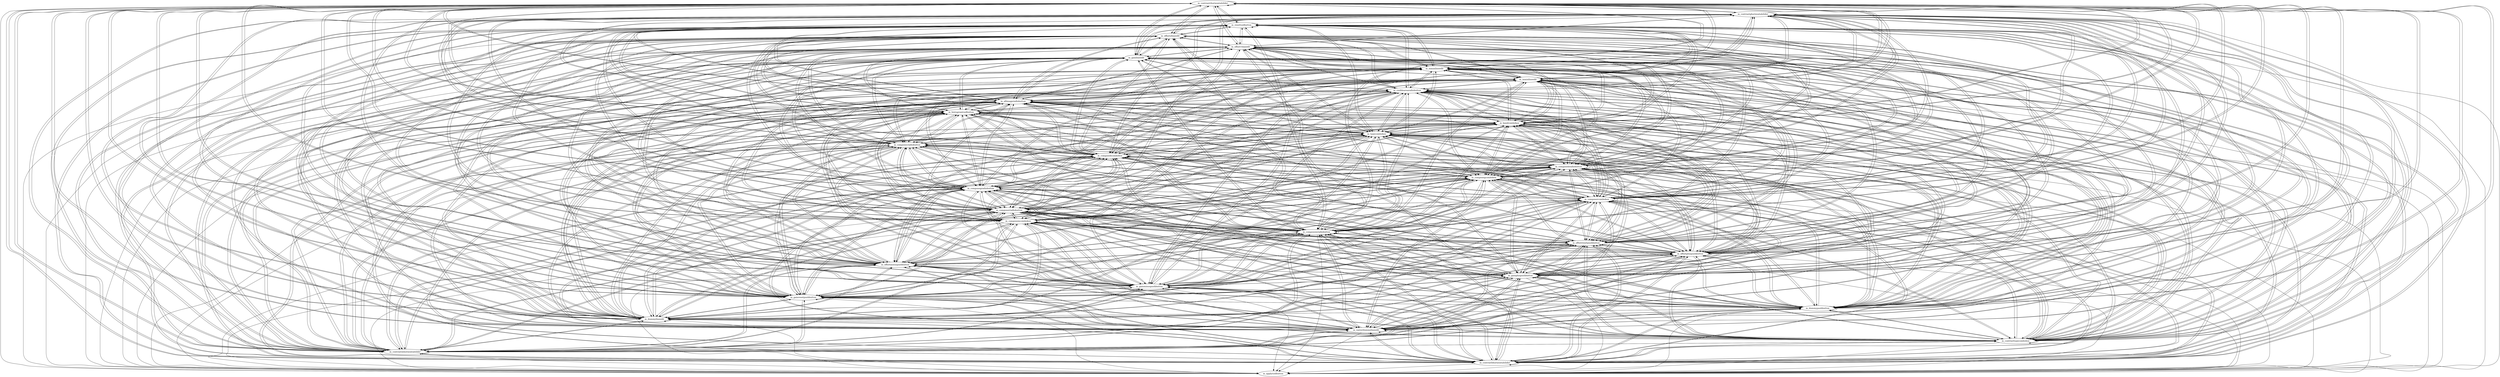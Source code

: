 
strict digraph G {
	m_contrastrhorizontalslider;
	m_contrastghorizontalslider;
	m_contrastbhorizontalslider;
	m_contrastmhorizontalslider;
	m_contrasttypecombobox;
	m_rasterdummylineedit;
	m_dummylineedit;
	m_dummypushbutton;
	m_gainresetpushbutton;
	m_gainminuspushbutton;
	m_gainpluspushbutton;
	m_offsetminuspushbutton;
	m_offsetpluspushbutton;
	m_offsetresetpushbutton;
	m_composemradiobutton;
	m_composemcombobox;
	m_composerradiobutton;
	m_composercombobox;
	m_composegradiobutton;
	m_composegcombobox;
	m_composebradiobutton;
	m_composebcombobox;
	m_composecradiobutton;
	m_typecombobox;
	m_bandcombobox;
	m_histogramtoolbutton;
	m_allimageradiobutton;
	m_visiblearearadiobutton;
	m_inminlineedit;
	m_inmaxlineedit;
	m_gainlineedit;
	m_offset1lineedit;
	m_offset2lineedit;
	m_applytoolbutton;
	m_resettoolbutton;
	m_contrastrhorizontalslider -> m_contrastrhorizontalslider;
	m_contrastrhorizontalslider -> m_contrastghorizontalslider;
	m_contrastrhorizontalslider -> m_contrastbhorizontalslider;
	m_contrastrhorizontalslider -> m_contrastmhorizontalslider;
	m_contrastrhorizontalslider -> m_contrasttypecombobox;
	m_contrastrhorizontalslider -> m_rasterdummylineedit;
	m_contrastrhorizontalslider -> m_dummylineedit;
	m_contrastrhorizontalslider -> m_dummypushbutton;
	m_contrastrhorizontalslider -> m_gainresetpushbutton;
	m_contrastrhorizontalslider -> m_gainminuspushbutton;
	m_contrastrhorizontalslider -> m_gainpluspushbutton;
	m_contrastrhorizontalslider -> m_offsetminuspushbutton;
	m_contrastrhorizontalslider -> m_offsetpluspushbutton;
	m_contrastrhorizontalslider -> m_offsetresetpushbutton;
	m_contrastrhorizontalslider -> m_composemradiobutton;
	m_contrastrhorizontalslider -> m_composemcombobox;
	m_contrastrhorizontalslider -> m_composerradiobutton;
	m_contrastrhorizontalslider -> m_composercombobox;
	m_contrastrhorizontalslider -> m_composegradiobutton;
	m_contrastrhorizontalslider -> m_composegcombobox;
	m_contrastrhorizontalslider -> m_composebradiobutton;
	m_contrastrhorizontalslider -> m_composebcombobox;
	m_contrastrhorizontalslider -> m_composecradiobutton;
	m_contrastrhorizontalslider -> m_typecombobox;
	m_contrastrhorizontalslider -> m_bandcombobox;
	m_contrastrhorizontalslider -> m_histogramtoolbutton;
	m_contrastrhorizontalslider -> m_allimageradiobutton;
	m_contrastrhorizontalslider -> m_visiblearearadiobutton;
	m_contrastrhorizontalslider -> m_inminlineedit;
	m_contrastrhorizontalslider -> m_inmaxlineedit;
	m_contrastrhorizontalslider -> m_gainlineedit;
	m_contrastrhorizontalslider -> m_offset1lineedit;
	m_contrastrhorizontalslider -> m_offset2lineedit;
	m_contrastrhorizontalslider -> m_applytoolbutton;
	m_contrastrhorizontalslider -> m_resettoolbutton;
	m_contrastghorizontalslider -> m_contrastrhorizontalslider;
	m_contrastghorizontalslider -> m_contrastghorizontalslider;
	m_contrastghorizontalslider -> m_contrastbhorizontalslider;
	m_contrastghorizontalslider -> m_contrastmhorizontalslider;
	m_contrastghorizontalslider -> m_contrasttypecombobox;
	m_contrastghorizontalslider -> m_rasterdummylineedit;
	m_contrastghorizontalslider -> m_dummylineedit;
	m_contrastghorizontalslider -> m_dummypushbutton;
	m_contrastghorizontalslider -> m_gainresetpushbutton;
	m_contrastghorizontalslider -> m_gainminuspushbutton;
	m_contrastghorizontalslider -> m_gainpluspushbutton;
	m_contrastghorizontalslider -> m_offsetminuspushbutton;
	m_contrastghorizontalslider -> m_offsetpluspushbutton;
	m_contrastghorizontalslider -> m_offsetresetpushbutton;
	m_contrastghorizontalslider -> m_composemradiobutton;
	m_contrastghorizontalslider -> m_composemcombobox;
	m_contrastghorizontalslider -> m_composerradiobutton;
	m_contrastghorizontalslider -> m_composercombobox;
	m_contrastghorizontalslider -> m_composegradiobutton;
	m_contrastghorizontalslider -> m_composegcombobox;
	m_contrastghorizontalslider -> m_composebradiobutton;
	m_contrastghorizontalslider -> m_composebcombobox;
	m_contrastghorizontalslider -> m_composecradiobutton;
	m_contrastghorizontalslider -> m_typecombobox;
	m_contrastghorizontalslider -> m_bandcombobox;
	m_contrastghorizontalslider -> m_histogramtoolbutton;
	m_contrastghorizontalslider -> m_allimageradiobutton;
	m_contrastghorizontalslider -> m_visiblearearadiobutton;
	m_contrastghorizontalslider -> m_inminlineedit;
	m_contrastghorizontalslider -> m_inmaxlineedit;
	m_contrastghorizontalslider -> m_gainlineedit;
	m_contrastghorizontalslider -> m_offset1lineedit;
	m_contrastghorizontalslider -> m_offset2lineedit;
	m_contrastghorizontalslider -> m_applytoolbutton;
	m_contrastghorizontalslider -> m_resettoolbutton;
	m_contrastbhorizontalslider -> m_contrastrhorizontalslider;
	m_contrastbhorizontalslider -> m_contrastghorizontalslider;
	m_contrastbhorizontalslider -> m_contrastbhorizontalslider;
	m_contrastbhorizontalslider -> m_contrastmhorizontalslider;
	m_contrastbhorizontalslider -> m_contrasttypecombobox;
	m_contrastbhorizontalslider -> m_rasterdummylineedit;
	m_contrastbhorizontalslider -> m_dummylineedit;
	m_contrastbhorizontalslider -> m_dummypushbutton;
	m_contrastbhorizontalslider -> m_gainresetpushbutton;
	m_contrastbhorizontalslider -> m_gainminuspushbutton;
	m_contrastbhorizontalslider -> m_gainpluspushbutton;
	m_contrastbhorizontalslider -> m_offsetminuspushbutton;
	m_contrastbhorizontalslider -> m_offsetpluspushbutton;
	m_contrastbhorizontalslider -> m_offsetresetpushbutton;
	m_contrastbhorizontalslider -> m_composemradiobutton;
	m_contrastbhorizontalslider -> m_composemcombobox;
	m_contrastbhorizontalslider -> m_composerradiobutton;
	m_contrastbhorizontalslider -> m_composercombobox;
	m_contrastbhorizontalslider -> m_composegradiobutton;
	m_contrastbhorizontalslider -> m_composegcombobox;
	m_contrastbhorizontalslider -> m_composebradiobutton;
	m_contrastbhorizontalslider -> m_composebcombobox;
	m_contrastbhorizontalslider -> m_composecradiobutton;
	m_contrastbhorizontalslider -> m_typecombobox;
	m_contrastbhorizontalslider -> m_bandcombobox;
	m_contrastbhorizontalslider -> m_histogramtoolbutton;
	m_contrastbhorizontalslider -> m_allimageradiobutton;
	m_contrastbhorizontalslider -> m_visiblearearadiobutton;
	m_contrastbhorizontalslider -> m_inminlineedit;
	m_contrastbhorizontalslider -> m_inmaxlineedit;
	m_contrastbhorizontalslider -> m_gainlineedit;
	m_contrastbhorizontalslider -> m_offset1lineedit;
	m_contrastbhorizontalslider -> m_offset2lineedit;
	m_contrastbhorizontalslider -> m_applytoolbutton;
	m_contrastbhorizontalslider -> m_resettoolbutton;
	m_contrastmhorizontalslider -> m_contrastrhorizontalslider;
	m_contrastmhorizontalslider -> m_contrastghorizontalslider;
	m_contrastmhorizontalslider -> m_contrastbhorizontalslider;
	m_contrastmhorizontalslider -> m_contrastmhorizontalslider;
	m_contrastmhorizontalslider -> m_contrasttypecombobox;
	m_contrastmhorizontalslider -> m_rasterdummylineedit;
	m_contrastmhorizontalslider -> m_dummylineedit;
	m_contrastmhorizontalslider -> m_dummypushbutton;
	m_contrastmhorizontalslider -> m_gainresetpushbutton;
	m_contrastmhorizontalslider -> m_gainminuspushbutton;
	m_contrastmhorizontalslider -> m_gainpluspushbutton;
	m_contrastmhorizontalslider -> m_offsetminuspushbutton;
	m_contrastmhorizontalslider -> m_offsetpluspushbutton;
	m_contrastmhorizontalslider -> m_offsetresetpushbutton;
	m_contrastmhorizontalslider -> m_composemradiobutton;
	m_contrastmhorizontalslider -> m_composemcombobox;
	m_contrastmhorizontalslider -> m_composerradiobutton;
	m_contrastmhorizontalslider -> m_composercombobox;
	m_contrastmhorizontalslider -> m_composegradiobutton;
	m_contrastmhorizontalslider -> m_composegcombobox;
	m_contrastmhorizontalslider -> m_composebradiobutton;
	m_contrastmhorizontalslider -> m_composebcombobox;
	m_contrastmhorizontalslider -> m_composecradiobutton;
	m_contrastmhorizontalslider -> m_typecombobox;
	m_contrastmhorizontalslider -> m_bandcombobox;
	m_contrastmhorizontalslider -> m_histogramtoolbutton;
	m_contrastmhorizontalslider -> m_allimageradiobutton;
	m_contrastmhorizontalslider -> m_visiblearearadiobutton;
	m_contrastmhorizontalslider -> m_inminlineedit;
	m_contrastmhorizontalslider -> m_inmaxlineedit;
	m_contrastmhorizontalslider -> m_gainlineedit;
	m_contrastmhorizontalslider -> m_offset1lineedit;
	m_contrastmhorizontalslider -> m_offset2lineedit;
	m_contrastmhorizontalslider -> m_applytoolbutton;
	m_contrastmhorizontalslider -> m_resettoolbutton;
	m_contrasttypecombobox -> m_contrastrhorizontalslider;
	m_contrasttypecombobox -> m_contrastghorizontalslider;
	m_contrasttypecombobox -> m_contrastbhorizontalslider;
	m_contrasttypecombobox -> m_contrastmhorizontalslider;
	m_contrasttypecombobox -> m_contrasttypecombobox;
	m_contrasttypecombobox -> m_rasterdummylineedit;
	m_contrasttypecombobox -> m_dummylineedit;
	m_contrasttypecombobox -> m_dummypushbutton;
	m_contrasttypecombobox -> m_gainresetpushbutton;
	m_contrasttypecombobox -> m_gainminuspushbutton;
	m_contrasttypecombobox -> m_gainpluspushbutton;
	m_contrasttypecombobox -> m_offsetminuspushbutton;
	m_contrasttypecombobox -> m_offsetpluspushbutton;
	m_contrasttypecombobox -> m_offsetresetpushbutton;
	m_contrasttypecombobox -> m_composemradiobutton;
	m_contrasttypecombobox -> m_composemcombobox;
	m_contrasttypecombobox -> m_composerradiobutton;
	m_contrasttypecombobox -> m_composercombobox;
	m_contrasttypecombobox -> m_composegradiobutton;
	m_contrasttypecombobox -> m_composegcombobox;
	m_contrasttypecombobox -> m_composebradiobutton;
	m_contrasttypecombobox -> m_composebcombobox;
	m_contrasttypecombobox -> m_composecradiobutton;
	m_contrasttypecombobox -> m_typecombobox;
	m_contrasttypecombobox -> m_bandcombobox;
	m_contrasttypecombobox -> m_histogramtoolbutton;
	m_contrasttypecombobox -> m_allimageradiobutton;
	m_contrasttypecombobox -> m_visiblearearadiobutton;
	m_contrasttypecombobox -> m_inminlineedit;
	m_contrasttypecombobox -> m_inmaxlineedit;
	m_contrasttypecombobox -> m_gainlineedit;
	m_contrasttypecombobox -> m_offset1lineedit;
	m_contrasttypecombobox -> m_offset2lineedit;
	m_contrasttypecombobox -> m_applytoolbutton;
	m_contrasttypecombobox -> m_resettoolbutton;
	m_rasterdummylineedit -> m_contrastrhorizontalslider;
	m_rasterdummylineedit -> m_contrastghorizontalslider;
	m_rasterdummylineedit -> m_contrastbhorizontalslider;
	m_rasterdummylineedit -> m_contrastmhorizontalslider;
	m_rasterdummylineedit -> m_contrasttypecombobox;
	m_rasterdummylineedit -> m_rasterdummylineedit;
	m_rasterdummylineedit -> m_dummylineedit;
	m_rasterdummylineedit -> m_dummypushbutton;
	m_rasterdummylineedit -> m_gainresetpushbutton;
	m_rasterdummylineedit -> m_gainminuspushbutton;
	m_rasterdummylineedit -> m_gainpluspushbutton;
	m_rasterdummylineedit -> m_offsetminuspushbutton;
	m_rasterdummylineedit -> m_offsetpluspushbutton;
	m_rasterdummylineedit -> m_offsetresetpushbutton;
	m_rasterdummylineedit -> m_composemradiobutton;
	m_rasterdummylineedit -> m_composemcombobox;
	m_rasterdummylineedit -> m_composerradiobutton;
	m_rasterdummylineedit -> m_composercombobox;
	m_rasterdummylineedit -> m_composegradiobutton;
	m_rasterdummylineedit -> m_composegcombobox;
	m_rasterdummylineedit -> m_composebradiobutton;
	m_rasterdummylineedit -> m_composebcombobox;
	m_rasterdummylineedit -> m_composecradiobutton;
	m_rasterdummylineedit -> m_typecombobox;
	m_rasterdummylineedit -> m_bandcombobox;
	m_rasterdummylineedit -> m_histogramtoolbutton;
	m_rasterdummylineedit -> m_allimageradiobutton;
	m_rasterdummylineedit -> m_visiblearearadiobutton;
	m_rasterdummylineedit -> m_inminlineedit;
	m_rasterdummylineedit -> m_inmaxlineedit;
	m_rasterdummylineedit -> m_gainlineedit;
	m_rasterdummylineedit -> m_offset1lineedit;
	m_rasterdummylineedit -> m_offset2lineedit;
	m_rasterdummylineedit -> m_applytoolbutton;
	m_rasterdummylineedit -> m_resettoolbutton;
	m_dummylineedit -> m_contrastrhorizontalslider;
	m_dummylineedit -> m_contrastghorizontalslider;
	m_dummylineedit -> m_contrastbhorizontalslider;
	m_dummylineedit -> m_contrastmhorizontalslider;
	m_dummylineedit -> m_contrasttypecombobox;
	m_dummylineedit -> m_rasterdummylineedit;
	m_dummylineedit -> m_dummylineedit;
	m_dummylineedit -> m_dummypushbutton;
	m_dummylineedit -> m_gainresetpushbutton;
	m_dummylineedit -> m_gainminuspushbutton;
	m_dummylineedit -> m_gainpluspushbutton;
	m_dummylineedit -> m_offsetminuspushbutton;
	m_dummylineedit -> m_offsetpluspushbutton;
	m_dummylineedit -> m_offsetresetpushbutton;
	m_dummylineedit -> m_composemradiobutton;
	m_dummylineedit -> m_composemcombobox;
	m_dummylineedit -> m_composerradiobutton;
	m_dummylineedit -> m_composercombobox;
	m_dummylineedit -> m_composegradiobutton;
	m_dummylineedit -> m_composegcombobox;
	m_dummylineedit -> m_composebradiobutton;
	m_dummylineedit -> m_composebcombobox;
	m_dummylineedit -> m_composecradiobutton;
	m_dummylineedit -> m_typecombobox;
	m_dummylineedit -> m_bandcombobox;
	m_dummylineedit -> m_histogramtoolbutton;
	m_dummylineedit -> m_allimageradiobutton;
	m_dummylineedit -> m_visiblearearadiobutton;
	m_dummylineedit -> m_inminlineedit;
	m_dummylineedit -> m_inmaxlineedit;
	m_dummylineedit -> m_gainlineedit;
	m_dummylineedit -> m_offset1lineedit;
	m_dummylineedit -> m_offset2lineedit;
	m_dummylineedit -> m_applytoolbutton;
	m_dummylineedit -> m_resettoolbutton;
	m_dummypushbutton -> m_contrastrhorizontalslider;
	m_dummypushbutton -> m_contrastghorizontalslider;
	m_dummypushbutton -> m_contrastbhorizontalslider;
	m_dummypushbutton -> m_contrastmhorizontalslider;
	m_dummypushbutton -> m_contrasttypecombobox;
	m_dummypushbutton -> m_rasterdummylineedit;
	m_dummypushbutton -> m_dummylineedit;
	m_dummypushbutton -> m_dummypushbutton;
	m_dummypushbutton -> m_gainresetpushbutton;
	m_dummypushbutton -> m_gainminuspushbutton;
	m_dummypushbutton -> m_gainpluspushbutton;
	m_dummypushbutton -> m_offsetminuspushbutton;
	m_dummypushbutton -> m_offsetpluspushbutton;
	m_dummypushbutton -> m_offsetresetpushbutton;
	m_dummypushbutton -> m_composemradiobutton;
	m_dummypushbutton -> m_composemcombobox;
	m_dummypushbutton -> m_composerradiobutton;
	m_dummypushbutton -> m_composercombobox;
	m_dummypushbutton -> m_composegradiobutton;
	m_dummypushbutton -> m_composegcombobox;
	m_dummypushbutton -> m_composebradiobutton;
	m_dummypushbutton -> m_composebcombobox;
	m_dummypushbutton -> m_composecradiobutton;
	m_dummypushbutton -> m_typecombobox;
	m_dummypushbutton -> m_bandcombobox;
	m_dummypushbutton -> m_histogramtoolbutton;
	m_dummypushbutton -> m_allimageradiobutton;
	m_dummypushbutton -> m_visiblearearadiobutton;
	m_dummypushbutton -> m_inminlineedit;
	m_dummypushbutton -> m_inmaxlineedit;
	m_dummypushbutton -> m_gainlineedit;
	m_dummypushbutton -> m_offset1lineedit;
	m_dummypushbutton -> m_offset2lineedit;
	m_dummypushbutton -> m_applytoolbutton;
	m_dummypushbutton -> m_resettoolbutton;
	m_gainresetpushbutton -> m_contrastrhorizontalslider;
	m_gainresetpushbutton -> m_contrastghorizontalslider;
	m_gainresetpushbutton -> m_contrastbhorizontalslider;
	m_gainresetpushbutton -> m_contrastmhorizontalslider;
	m_gainresetpushbutton -> m_contrasttypecombobox;
	m_gainresetpushbutton -> m_rasterdummylineedit;
	m_gainresetpushbutton -> m_dummylineedit;
	m_gainresetpushbutton -> m_dummypushbutton;
	m_gainresetpushbutton -> m_gainresetpushbutton;
	m_gainresetpushbutton -> m_gainminuspushbutton;
	m_gainresetpushbutton -> m_gainpluspushbutton;
	m_gainresetpushbutton -> m_offsetminuspushbutton;
	m_gainresetpushbutton -> m_offsetpluspushbutton;
	m_gainresetpushbutton -> m_offsetresetpushbutton;
	m_gainresetpushbutton -> m_composemradiobutton;
	m_gainresetpushbutton -> m_composemcombobox;
	m_gainresetpushbutton -> m_composerradiobutton;
	m_gainresetpushbutton -> m_composercombobox;
	m_gainresetpushbutton -> m_composegradiobutton;
	m_gainresetpushbutton -> m_composegcombobox;
	m_gainresetpushbutton -> m_composebradiobutton;
	m_gainresetpushbutton -> m_composebcombobox;
	m_gainresetpushbutton -> m_composecradiobutton;
	m_gainresetpushbutton -> m_typecombobox;
	m_gainresetpushbutton -> m_bandcombobox;
	m_gainresetpushbutton -> m_histogramtoolbutton;
	m_gainresetpushbutton -> m_allimageradiobutton;
	m_gainresetpushbutton -> m_visiblearearadiobutton;
	m_gainresetpushbutton -> m_inminlineedit;
	m_gainresetpushbutton -> m_inmaxlineedit;
	m_gainresetpushbutton -> m_gainlineedit;
	m_gainresetpushbutton -> m_offset1lineedit;
	m_gainresetpushbutton -> m_offset2lineedit;
	m_gainresetpushbutton -> m_applytoolbutton;
	m_gainresetpushbutton -> m_resettoolbutton;
	m_gainminuspushbutton -> m_contrastrhorizontalslider;
	m_gainminuspushbutton -> m_contrastghorizontalslider;
	m_gainminuspushbutton -> m_contrastbhorizontalslider;
	m_gainminuspushbutton -> m_contrastmhorizontalslider;
	m_gainminuspushbutton -> m_contrasttypecombobox;
	m_gainminuspushbutton -> m_rasterdummylineedit;
	m_gainminuspushbutton -> m_dummylineedit;
	m_gainminuspushbutton -> m_dummypushbutton;
	m_gainminuspushbutton -> m_gainresetpushbutton;
	m_gainminuspushbutton -> m_gainminuspushbutton;
	m_gainminuspushbutton -> m_gainpluspushbutton;
	m_gainminuspushbutton -> m_offsetminuspushbutton;
	m_gainminuspushbutton -> m_offsetpluspushbutton;
	m_gainminuspushbutton -> m_offsetresetpushbutton;
	m_gainminuspushbutton -> m_composemradiobutton;
	m_gainminuspushbutton -> m_composemcombobox;
	m_gainminuspushbutton -> m_composerradiobutton;
	m_gainminuspushbutton -> m_composercombobox;
	m_gainminuspushbutton -> m_composegradiobutton;
	m_gainminuspushbutton -> m_composegcombobox;
	m_gainminuspushbutton -> m_composebradiobutton;
	m_gainminuspushbutton -> m_composebcombobox;
	m_gainminuspushbutton -> m_composecradiobutton;
	m_gainminuspushbutton -> m_typecombobox;
	m_gainminuspushbutton -> m_bandcombobox;
	m_gainminuspushbutton -> m_histogramtoolbutton;
	m_gainminuspushbutton -> m_allimageradiobutton;
	m_gainminuspushbutton -> m_visiblearearadiobutton;
	m_gainminuspushbutton -> m_inminlineedit;
	m_gainminuspushbutton -> m_inmaxlineedit;
	m_gainminuspushbutton -> m_gainlineedit;
	m_gainminuspushbutton -> m_offset1lineedit;
	m_gainminuspushbutton -> m_offset2lineedit;
	m_gainminuspushbutton -> m_applytoolbutton;
	m_gainminuspushbutton -> m_resettoolbutton;
	m_gainpluspushbutton -> m_contrastrhorizontalslider;
	m_gainpluspushbutton -> m_contrastghorizontalslider;
	m_gainpluspushbutton -> m_contrastbhorizontalslider;
	m_gainpluspushbutton -> m_contrastmhorizontalslider;
	m_gainpluspushbutton -> m_contrasttypecombobox;
	m_gainpluspushbutton -> m_rasterdummylineedit;
	m_gainpluspushbutton -> m_dummylineedit;
	m_gainpluspushbutton -> m_dummypushbutton;
	m_gainpluspushbutton -> m_gainresetpushbutton;
	m_gainpluspushbutton -> m_gainminuspushbutton;
	m_gainpluspushbutton -> m_gainpluspushbutton;
	m_gainpluspushbutton -> m_offsetminuspushbutton;
	m_gainpluspushbutton -> m_offsetpluspushbutton;
	m_gainpluspushbutton -> m_offsetresetpushbutton;
	m_gainpluspushbutton -> m_composemradiobutton;
	m_gainpluspushbutton -> m_composemcombobox;
	m_gainpluspushbutton -> m_composerradiobutton;
	m_gainpluspushbutton -> m_composercombobox;
	m_gainpluspushbutton -> m_composegradiobutton;
	m_gainpluspushbutton -> m_composegcombobox;
	m_gainpluspushbutton -> m_composebradiobutton;
	m_gainpluspushbutton -> m_composebcombobox;
	m_gainpluspushbutton -> m_composecradiobutton;
	m_gainpluspushbutton -> m_typecombobox;
	m_gainpluspushbutton -> m_bandcombobox;
	m_gainpluspushbutton -> m_histogramtoolbutton;
	m_gainpluspushbutton -> m_allimageradiobutton;
	m_gainpluspushbutton -> m_visiblearearadiobutton;
	m_gainpluspushbutton -> m_inminlineedit;
	m_gainpluspushbutton -> m_inmaxlineedit;
	m_gainpluspushbutton -> m_gainlineedit;
	m_gainpluspushbutton -> m_offset1lineedit;
	m_gainpluspushbutton -> m_offset2lineedit;
	m_gainpluspushbutton -> m_applytoolbutton;
	m_gainpluspushbutton -> m_resettoolbutton;
	m_offsetminuspushbutton -> m_contrastrhorizontalslider;
	m_offsetminuspushbutton -> m_contrastghorizontalslider;
	m_offsetminuspushbutton -> m_contrastbhorizontalslider;
	m_offsetminuspushbutton -> m_contrastmhorizontalslider;
	m_offsetminuspushbutton -> m_contrasttypecombobox;
	m_offsetminuspushbutton -> m_rasterdummylineedit;
	m_offsetminuspushbutton -> m_dummylineedit;
	m_offsetminuspushbutton -> m_dummypushbutton;
	m_offsetminuspushbutton -> m_gainresetpushbutton;
	m_offsetminuspushbutton -> m_gainminuspushbutton;
	m_offsetminuspushbutton -> m_gainpluspushbutton;
	m_offsetminuspushbutton -> m_offsetminuspushbutton;
	m_offsetminuspushbutton -> m_offsetpluspushbutton;
	m_offsetminuspushbutton -> m_offsetresetpushbutton;
	m_offsetminuspushbutton -> m_composemradiobutton;
	m_offsetminuspushbutton -> m_composemcombobox;
	m_offsetminuspushbutton -> m_composerradiobutton;
	m_offsetminuspushbutton -> m_composercombobox;
	m_offsetminuspushbutton -> m_composegradiobutton;
	m_offsetminuspushbutton -> m_composegcombobox;
	m_offsetminuspushbutton -> m_composebradiobutton;
	m_offsetminuspushbutton -> m_composebcombobox;
	m_offsetminuspushbutton -> m_composecradiobutton;
	m_offsetminuspushbutton -> m_typecombobox;
	m_offsetminuspushbutton -> m_bandcombobox;
	m_offsetminuspushbutton -> m_histogramtoolbutton;
	m_offsetminuspushbutton -> m_allimageradiobutton;
	m_offsetminuspushbutton -> m_visiblearearadiobutton;
	m_offsetminuspushbutton -> m_inminlineedit;
	m_offsetminuspushbutton -> m_inmaxlineedit;
	m_offsetminuspushbutton -> m_gainlineedit;
	m_offsetminuspushbutton -> m_offset1lineedit;
	m_offsetminuspushbutton -> m_offset2lineedit;
	m_offsetminuspushbutton -> m_applytoolbutton;
	m_offsetminuspushbutton -> m_resettoolbutton;
	m_offsetpluspushbutton -> m_contrastrhorizontalslider;
	m_offsetpluspushbutton -> m_contrastghorizontalslider;
	m_offsetpluspushbutton -> m_contrastbhorizontalslider;
	m_offsetpluspushbutton -> m_contrastmhorizontalslider;
	m_offsetpluspushbutton -> m_contrasttypecombobox;
	m_offsetpluspushbutton -> m_rasterdummylineedit;
	m_offsetpluspushbutton -> m_dummylineedit;
	m_offsetpluspushbutton -> m_dummypushbutton;
	m_offsetpluspushbutton -> m_gainresetpushbutton;
	m_offsetpluspushbutton -> m_gainminuspushbutton;
	m_offsetpluspushbutton -> m_gainpluspushbutton;
	m_offsetpluspushbutton -> m_offsetminuspushbutton;
	m_offsetpluspushbutton -> m_offsetpluspushbutton;
	m_offsetpluspushbutton -> m_offsetresetpushbutton;
	m_offsetpluspushbutton -> m_composemradiobutton;
	m_offsetpluspushbutton -> m_composemcombobox;
	m_offsetpluspushbutton -> m_composerradiobutton;
	m_offsetpluspushbutton -> m_composercombobox;
	m_offsetpluspushbutton -> m_composegradiobutton;
	m_offsetpluspushbutton -> m_composegcombobox;
	m_offsetpluspushbutton -> m_composebradiobutton;
	m_offsetpluspushbutton -> m_composebcombobox;
	m_offsetpluspushbutton -> m_composecradiobutton;
	m_offsetpluspushbutton -> m_typecombobox;
	m_offsetpluspushbutton -> m_bandcombobox;
	m_offsetpluspushbutton -> m_histogramtoolbutton;
	m_offsetpluspushbutton -> m_allimageradiobutton;
	m_offsetpluspushbutton -> m_visiblearearadiobutton;
	m_offsetpluspushbutton -> m_inminlineedit;
	m_offsetpluspushbutton -> m_inmaxlineedit;
	m_offsetpluspushbutton -> m_gainlineedit;
	m_offsetpluspushbutton -> m_offset1lineedit;
	m_offsetpluspushbutton -> m_offset2lineedit;
	m_offsetpluspushbutton -> m_applytoolbutton;
	m_offsetpluspushbutton -> m_resettoolbutton;
	m_offsetresetpushbutton -> m_contrastrhorizontalslider;
	m_offsetresetpushbutton -> m_contrastghorizontalslider;
	m_offsetresetpushbutton -> m_contrastbhorizontalslider;
	m_offsetresetpushbutton -> m_contrastmhorizontalslider;
	m_offsetresetpushbutton -> m_contrasttypecombobox;
	m_offsetresetpushbutton -> m_rasterdummylineedit;
	m_offsetresetpushbutton -> m_dummylineedit;
	m_offsetresetpushbutton -> m_dummypushbutton;
	m_offsetresetpushbutton -> m_gainresetpushbutton;
	m_offsetresetpushbutton -> m_gainminuspushbutton;
	m_offsetresetpushbutton -> m_gainpluspushbutton;
	m_offsetresetpushbutton -> m_offsetminuspushbutton;
	m_offsetresetpushbutton -> m_offsetpluspushbutton;
	m_offsetresetpushbutton -> m_offsetresetpushbutton;
	m_offsetresetpushbutton -> m_composemradiobutton;
	m_offsetresetpushbutton -> m_composemcombobox;
	m_offsetresetpushbutton -> m_composerradiobutton;
	m_offsetresetpushbutton -> m_composercombobox;
	m_offsetresetpushbutton -> m_composegradiobutton;
	m_offsetresetpushbutton -> m_composegcombobox;
	m_offsetresetpushbutton -> m_composebradiobutton;
	m_offsetresetpushbutton -> m_composebcombobox;
	m_offsetresetpushbutton -> m_composecradiobutton;
	m_offsetresetpushbutton -> m_typecombobox;
	m_offsetresetpushbutton -> m_bandcombobox;
	m_offsetresetpushbutton -> m_histogramtoolbutton;
	m_offsetresetpushbutton -> m_allimageradiobutton;
	m_offsetresetpushbutton -> m_visiblearearadiobutton;
	m_offsetresetpushbutton -> m_inminlineedit;
	m_offsetresetpushbutton -> m_inmaxlineedit;
	m_offsetresetpushbutton -> m_gainlineedit;
	m_offsetresetpushbutton -> m_offset1lineedit;
	m_offsetresetpushbutton -> m_offset2lineedit;
	m_offsetresetpushbutton -> m_applytoolbutton;
	m_offsetresetpushbutton -> m_resettoolbutton;
	m_composemradiobutton -> m_contrastrhorizontalslider;
	m_composemradiobutton -> m_contrastghorizontalslider;
	m_composemradiobutton -> m_contrastbhorizontalslider;
	m_composemradiobutton -> m_contrastmhorizontalslider;
	m_composemradiobutton -> m_contrasttypecombobox;
	m_composemradiobutton -> m_rasterdummylineedit;
	m_composemradiobutton -> m_dummylineedit;
	m_composemradiobutton -> m_dummypushbutton;
	m_composemradiobutton -> m_gainresetpushbutton;
	m_composemradiobutton -> m_gainminuspushbutton;
	m_composemradiobutton -> m_gainpluspushbutton;
	m_composemradiobutton -> m_offsetminuspushbutton;
	m_composemradiobutton -> m_offsetpluspushbutton;
	m_composemradiobutton -> m_offsetresetpushbutton;
	m_composemradiobutton -> m_composemradiobutton;
	m_composemradiobutton -> m_composemcombobox;
	m_composemradiobutton -> m_composerradiobutton;
	m_composemradiobutton -> m_composercombobox;
	m_composemradiobutton -> m_composegradiobutton;
	m_composemradiobutton -> m_composegcombobox;
	m_composemradiobutton -> m_composebradiobutton;
	m_composemradiobutton -> m_composebcombobox;
	m_composemradiobutton -> m_composecradiobutton;
	m_composemradiobutton -> m_typecombobox;
	m_composemradiobutton -> m_bandcombobox;
	m_composemradiobutton -> m_histogramtoolbutton;
	m_composemradiobutton -> m_allimageradiobutton;
	m_composemradiobutton -> m_visiblearearadiobutton;
	m_composemradiobutton -> m_inminlineedit;
	m_composemradiobutton -> m_inmaxlineedit;
	m_composemradiobutton -> m_gainlineedit;
	m_composemradiobutton -> m_offset1lineedit;
	m_composemradiobutton -> m_offset2lineedit;
	m_composemradiobutton -> m_applytoolbutton;
	m_composemradiobutton -> m_resettoolbutton;
	m_composemcombobox -> m_contrastrhorizontalslider;
	m_composemcombobox -> m_contrastghorizontalslider;
	m_composemcombobox -> m_contrastbhorizontalslider;
	m_composemcombobox -> m_contrastmhorizontalslider;
	m_composemcombobox -> m_contrasttypecombobox;
	m_composemcombobox -> m_rasterdummylineedit;
	m_composemcombobox -> m_dummylineedit;
	m_composemcombobox -> m_dummypushbutton;
	m_composemcombobox -> m_gainresetpushbutton;
	m_composemcombobox -> m_gainminuspushbutton;
	m_composemcombobox -> m_gainpluspushbutton;
	m_composemcombobox -> m_offsetminuspushbutton;
	m_composemcombobox -> m_offsetpluspushbutton;
	m_composemcombobox -> m_offsetresetpushbutton;
	m_composemcombobox -> m_composemradiobutton;
	m_composemcombobox -> m_composemcombobox;
	m_composemcombobox -> m_composerradiobutton;
	m_composemcombobox -> m_composercombobox;
	m_composemcombobox -> m_composegradiobutton;
	m_composemcombobox -> m_composegcombobox;
	m_composemcombobox -> m_composebradiobutton;
	m_composemcombobox -> m_composebcombobox;
	m_composemcombobox -> m_composecradiobutton;
	m_composemcombobox -> m_typecombobox;
	m_composemcombobox -> m_bandcombobox;
	m_composemcombobox -> m_histogramtoolbutton;
	m_composemcombobox -> m_allimageradiobutton;
	m_composemcombobox -> m_visiblearearadiobutton;
	m_composemcombobox -> m_inminlineedit;
	m_composemcombobox -> m_inmaxlineedit;
	m_composemcombobox -> m_gainlineedit;
	m_composemcombobox -> m_offset1lineedit;
	m_composemcombobox -> m_offset2lineedit;
	m_composemcombobox -> m_applytoolbutton;
	m_composemcombobox -> m_resettoolbutton;
	m_composerradiobutton -> m_contrastrhorizontalslider;
	m_composerradiobutton -> m_contrastghorizontalslider;
	m_composerradiobutton -> m_contrastbhorizontalslider;
	m_composerradiobutton -> m_contrastmhorizontalslider;
	m_composerradiobutton -> m_contrasttypecombobox;
	m_composerradiobutton -> m_rasterdummylineedit;
	m_composerradiobutton -> m_dummylineedit;
	m_composerradiobutton -> m_dummypushbutton;
	m_composerradiobutton -> m_gainresetpushbutton;
	m_composerradiobutton -> m_gainminuspushbutton;
	m_composerradiobutton -> m_gainpluspushbutton;
	m_composerradiobutton -> m_offsetminuspushbutton;
	m_composerradiobutton -> m_offsetpluspushbutton;
	m_composerradiobutton -> m_offsetresetpushbutton;
	m_composerradiobutton -> m_composemradiobutton;
	m_composerradiobutton -> m_composemcombobox;
	m_composerradiobutton -> m_composerradiobutton;
	m_composerradiobutton -> m_composercombobox;
	m_composerradiobutton -> m_composegradiobutton;
	m_composerradiobutton -> m_composegcombobox;
	m_composerradiobutton -> m_composebradiobutton;
	m_composerradiobutton -> m_composebcombobox;
	m_composerradiobutton -> m_composecradiobutton;
	m_composerradiobutton -> m_typecombobox;
	m_composerradiobutton -> m_bandcombobox;
	m_composerradiobutton -> m_histogramtoolbutton;
	m_composerradiobutton -> m_allimageradiobutton;
	m_composerradiobutton -> m_visiblearearadiobutton;
	m_composerradiobutton -> m_inminlineedit;
	m_composerradiobutton -> m_inmaxlineedit;
	m_composerradiobutton -> m_gainlineedit;
	m_composerradiobutton -> m_offset1lineedit;
	m_composerradiobutton -> m_offset2lineedit;
	m_composerradiobutton -> m_applytoolbutton;
	m_composerradiobutton -> m_resettoolbutton;
	m_composercombobox -> m_contrastrhorizontalslider;
	m_composercombobox -> m_contrastghorizontalslider;
	m_composercombobox -> m_contrastbhorizontalslider;
	m_composercombobox -> m_contrastmhorizontalslider;
	m_composercombobox -> m_contrasttypecombobox;
	m_composercombobox -> m_rasterdummylineedit;
	m_composercombobox -> m_dummylineedit;
	m_composercombobox -> m_dummypushbutton;
	m_composercombobox -> m_gainresetpushbutton;
	m_composercombobox -> m_gainminuspushbutton;
	m_composercombobox -> m_gainpluspushbutton;
	m_composercombobox -> m_offsetminuspushbutton;
	m_composercombobox -> m_offsetpluspushbutton;
	m_composercombobox -> m_offsetresetpushbutton;
	m_composercombobox -> m_composemradiobutton;
	m_composercombobox -> m_composemcombobox;
	m_composercombobox -> m_composerradiobutton;
	m_composercombobox -> m_composercombobox;
	m_composercombobox -> m_composegradiobutton;
	m_composercombobox -> m_composegcombobox;
	m_composercombobox -> m_composebradiobutton;
	m_composercombobox -> m_composebcombobox;
	m_composercombobox -> m_composecradiobutton;
	m_composercombobox -> m_typecombobox;
	m_composercombobox -> m_bandcombobox;
	m_composercombobox -> m_histogramtoolbutton;
	m_composercombobox -> m_allimageradiobutton;
	m_composercombobox -> m_visiblearearadiobutton;
	m_composercombobox -> m_inminlineedit;
	m_composercombobox -> m_inmaxlineedit;
	m_composercombobox -> m_gainlineedit;
	m_composercombobox -> m_offset1lineedit;
	m_composercombobox -> m_offset2lineedit;
	m_composercombobox -> m_applytoolbutton;
	m_composercombobox -> m_resettoolbutton;
	m_composegradiobutton -> m_contrastrhorizontalslider;
	m_composegradiobutton -> m_contrastghorizontalslider;
	m_composegradiobutton -> m_contrastbhorizontalslider;
	m_composegradiobutton -> m_contrastmhorizontalslider;
	m_composegradiobutton -> m_contrasttypecombobox;
	m_composegradiobutton -> m_rasterdummylineedit;
	m_composegradiobutton -> m_dummylineedit;
	m_composegradiobutton -> m_dummypushbutton;
	m_composegradiobutton -> m_gainresetpushbutton;
	m_composegradiobutton -> m_gainminuspushbutton;
	m_composegradiobutton -> m_gainpluspushbutton;
	m_composegradiobutton -> m_offsetminuspushbutton;
	m_composegradiobutton -> m_offsetpluspushbutton;
	m_composegradiobutton -> m_offsetresetpushbutton;
	m_composegradiobutton -> m_composemradiobutton;
	m_composegradiobutton -> m_composemcombobox;
	m_composegradiobutton -> m_composerradiobutton;
	m_composegradiobutton -> m_composercombobox;
	m_composegradiobutton -> m_composegradiobutton;
	m_composegradiobutton -> m_composegcombobox;
	m_composegradiobutton -> m_composebradiobutton;
	m_composegradiobutton -> m_composebcombobox;
	m_composegradiobutton -> m_composecradiobutton;
	m_composegradiobutton -> m_typecombobox;
	m_composegradiobutton -> m_bandcombobox;
	m_composegradiobutton -> m_histogramtoolbutton;
	m_composegradiobutton -> m_allimageradiobutton;
	m_composegradiobutton -> m_visiblearearadiobutton;
	m_composegradiobutton -> m_inminlineedit;
	m_composegradiobutton -> m_inmaxlineedit;
	m_composegradiobutton -> m_gainlineedit;
	m_composegradiobutton -> m_offset1lineedit;
	m_composegradiobutton -> m_offset2lineedit;
	m_composegradiobutton -> m_applytoolbutton;
	m_composegradiobutton -> m_resettoolbutton;
	m_composegcombobox -> m_contrastrhorizontalslider;
	m_composegcombobox -> m_contrastghorizontalslider;
	m_composegcombobox -> m_contrastbhorizontalslider;
	m_composegcombobox -> m_contrastmhorizontalslider;
	m_composegcombobox -> m_contrasttypecombobox;
	m_composegcombobox -> m_rasterdummylineedit;
	m_composegcombobox -> m_dummylineedit;
	m_composegcombobox -> m_dummypushbutton;
	m_composegcombobox -> m_gainresetpushbutton;
	m_composegcombobox -> m_gainminuspushbutton;
	m_composegcombobox -> m_gainpluspushbutton;
	m_composegcombobox -> m_offsetminuspushbutton;
	m_composegcombobox -> m_offsetpluspushbutton;
	m_composegcombobox -> m_offsetresetpushbutton;
	m_composegcombobox -> m_composemradiobutton;
	m_composegcombobox -> m_composemcombobox;
	m_composegcombobox -> m_composerradiobutton;
	m_composegcombobox -> m_composercombobox;
	m_composegcombobox -> m_composegradiobutton;
	m_composegcombobox -> m_composegcombobox;
	m_composegcombobox -> m_composebradiobutton;
	m_composegcombobox -> m_composebcombobox;
	m_composegcombobox -> m_composecradiobutton;
	m_composegcombobox -> m_typecombobox;
	m_composegcombobox -> m_bandcombobox;
	m_composegcombobox -> m_histogramtoolbutton;
	m_composegcombobox -> m_allimageradiobutton;
	m_composegcombobox -> m_visiblearearadiobutton;
	m_composegcombobox -> m_inminlineedit;
	m_composegcombobox -> m_inmaxlineedit;
	m_composegcombobox -> m_gainlineedit;
	m_composegcombobox -> m_offset1lineedit;
	m_composegcombobox -> m_offset2lineedit;
	m_composegcombobox -> m_applytoolbutton;
	m_composegcombobox -> m_resettoolbutton;
	m_composebradiobutton -> m_contrastrhorizontalslider;
	m_composebradiobutton -> m_contrastghorizontalslider;
	m_composebradiobutton -> m_contrastbhorizontalslider;
	m_composebradiobutton -> m_contrastmhorizontalslider;
	m_composebradiobutton -> m_contrasttypecombobox;
	m_composebradiobutton -> m_rasterdummylineedit;
	m_composebradiobutton -> m_dummylineedit;
	m_composebradiobutton -> m_dummypushbutton;
	m_composebradiobutton -> m_gainresetpushbutton;
	m_composebradiobutton -> m_gainminuspushbutton;
	m_composebradiobutton -> m_gainpluspushbutton;
	m_composebradiobutton -> m_offsetminuspushbutton;
	m_composebradiobutton -> m_offsetpluspushbutton;
	m_composebradiobutton -> m_offsetresetpushbutton;
	m_composebradiobutton -> m_composemradiobutton;
	m_composebradiobutton -> m_composemcombobox;
	m_composebradiobutton -> m_composerradiobutton;
	m_composebradiobutton -> m_composercombobox;
	m_composebradiobutton -> m_composegradiobutton;
	m_composebradiobutton -> m_composegcombobox;
	m_composebradiobutton -> m_composebradiobutton;
	m_composebradiobutton -> m_composebcombobox;
	m_composebradiobutton -> m_composecradiobutton;
	m_composebradiobutton -> m_typecombobox;
	m_composebradiobutton -> m_bandcombobox;
	m_composebradiobutton -> m_histogramtoolbutton;
	m_composebradiobutton -> m_allimageradiobutton;
	m_composebradiobutton -> m_visiblearearadiobutton;
	m_composebradiobutton -> m_inminlineedit;
	m_composebradiobutton -> m_inmaxlineedit;
	m_composebradiobutton -> m_gainlineedit;
	m_composebradiobutton -> m_offset1lineedit;
	m_composebradiobutton -> m_offset2lineedit;
	m_composebradiobutton -> m_applytoolbutton;
	m_composebradiobutton -> m_resettoolbutton;
	m_composebcombobox -> m_contrastrhorizontalslider;
	m_composebcombobox -> m_contrastghorizontalslider;
	m_composebcombobox -> m_contrastbhorizontalslider;
	m_composebcombobox -> m_contrastmhorizontalslider;
	m_composebcombobox -> m_contrasttypecombobox;
	m_composebcombobox -> m_rasterdummylineedit;
	m_composebcombobox -> m_dummylineedit;
	m_composebcombobox -> m_dummypushbutton;
	m_composebcombobox -> m_gainresetpushbutton;
	m_composebcombobox -> m_gainminuspushbutton;
	m_composebcombobox -> m_gainpluspushbutton;
	m_composebcombobox -> m_offsetminuspushbutton;
	m_composebcombobox -> m_offsetpluspushbutton;
	m_composebcombobox -> m_offsetresetpushbutton;
	m_composebcombobox -> m_composemradiobutton;
	m_composebcombobox -> m_composemcombobox;
	m_composebcombobox -> m_composerradiobutton;
	m_composebcombobox -> m_composercombobox;
	m_composebcombobox -> m_composegradiobutton;
	m_composebcombobox -> m_composegcombobox;
	m_composebcombobox -> m_composebradiobutton;
	m_composebcombobox -> m_composebcombobox;
	m_composebcombobox -> m_composecradiobutton;
	m_composebcombobox -> m_typecombobox;
	m_composebcombobox -> m_bandcombobox;
	m_composebcombobox -> m_histogramtoolbutton;
	m_composebcombobox -> m_allimageradiobutton;
	m_composebcombobox -> m_visiblearearadiobutton;
	m_composebcombobox -> m_inminlineedit;
	m_composebcombobox -> m_inmaxlineedit;
	m_composebcombobox -> m_gainlineedit;
	m_composebcombobox -> m_offset1lineedit;
	m_composebcombobox -> m_offset2lineedit;
	m_composebcombobox -> m_applytoolbutton;
	m_composebcombobox -> m_resettoolbutton;
	m_composecradiobutton -> m_contrastrhorizontalslider;
	m_composecradiobutton -> m_contrastghorizontalslider;
	m_composecradiobutton -> m_contrastbhorizontalslider;
	m_composecradiobutton -> m_contrastmhorizontalslider;
	m_composecradiobutton -> m_contrasttypecombobox;
	m_composecradiobutton -> m_rasterdummylineedit;
	m_composecradiobutton -> m_dummylineedit;
	m_composecradiobutton -> m_dummypushbutton;
	m_composecradiobutton -> m_gainresetpushbutton;
	m_composecradiobutton -> m_gainminuspushbutton;
	m_composecradiobutton -> m_gainpluspushbutton;
	m_composecradiobutton -> m_offsetminuspushbutton;
	m_composecradiobutton -> m_offsetpluspushbutton;
	m_composecradiobutton -> m_offsetresetpushbutton;
	m_composecradiobutton -> m_composemradiobutton;
	m_composecradiobutton -> m_composemcombobox;
	m_composecradiobutton -> m_composerradiobutton;
	m_composecradiobutton -> m_composercombobox;
	m_composecradiobutton -> m_composegradiobutton;
	m_composecradiobutton -> m_composegcombobox;
	m_composecradiobutton -> m_composebradiobutton;
	m_composecradiobutton -> m_composebcombobox;
	m_composecradiobutton -> m_composecradiobutton;
	m_composecradiobutton -> m_typecombobox;
	m_composecradiobutton -> m_bandcombobox;
	m_composecradiobutton -> m_histogramtoolbutton;
	m_composecradiobutton -> m_allimageradiobutton;
	m_composecradiobutton -> m_visiblearearadiobutton;
	m_composecradiobutton -> m_inminlineedit;
	m_composecradiobutton -> m_inmaxlineedit;
	m_composecradiobutton -> m_gainlineedit;
	m_composecradiobutton -> m_offset1lineedit;
	m_composecradiobutton -> m_offset2lineedit;
	m_composecradiobutton -> m_applytoolbutton;
	m_composecradiobutton -> m_resettoolbutton;
	m_typecombobox -> m_contrastrhorizontalslider;
	m_typecombobox -> m_contrastghorizontalslider;
	m_typecombobox -> m_contrastbhorizontalslider;
	m_typecombobox -> m_contrastmhorizontalslider;
	m_typecombobox -> m_contrasttypecombobox;
	m_typecombobox -> m_rasterdummylineedit;
	m_typecombobox -> m_dummylineedit;
	m_typecombobox -> m_dummypushbutton;
	m_typecombobox -> m_gainresetpushbutton;
	m_typecombobox -> m_gainminuspushbutton;
	m_typecombobox -> m_gainpluspushbutton;
	m_typecombobox -> m_offsetminuspushbutton;
	m_typecombobox -> m_offsetpluspushbutton;
	m_typecombobox -> m_offsetresetpushbutton;
	m_typecombobox -> m_composemradiobutton;
	m_typecombobox -> m_composemcombobox;
	m_typecombobox -> m_composerradiobutton;
	m_typecombobox -> m_composercombobox;
	m_typecombobox -> m_composegradiobutton;
	m_typecombobox -> m_composegcombobox;
	m_typecombobox -> m_composebradiobutton;
	m_typecombobox -> m_composebcombobox;
	m_typecombobox -> m_composecradiobutton;
	m_typecombobox -> m_typecombobox;
	m_typecombobox -> m_bandcombobox;
	m_typecombobox -> m_histogramtoolbutton;
	m_typecombobox -> m_allimageradiobutton;
	m_typecombobox -> m_visiblearearadiobutton;
	m_typecombobox -> m_inminlineedit;
	m_typecombobox -> m_inmaxlineedit;
	m_typecombobox -> m_gainlineedit;
	m_typecombobox -> m_offset1lineedit;
	m_typecombobox -> m_offset2lineedit;
	m_typecombobox -> m_applytoolbutton;
	m_typecombobox -> m_resettoolbutton;
	m_bandcombobox -> m_contrastrhorizontalslider;
	m_bandcombobox -> m_contrastghorizontalslider;
	m_bandcombobox -> m_contrastbhorizontalslider;
	m_bandcombobox -> m_contrastmhorizontalslider;
	m_bandcombobox -> m_contrasttypecombobox;
	m_bandcombobox -> m_rasterdummylineedit;
	m_bandcombobox -> m_dummylineedit;
	m_bandcombobox -> m_dummypushbutton;
	m_bandcombobox -> m_gainresetpushbutton;
	m_bandcombobox -> m_gainminuspushbutton;
	m_bandcombobox -> m_gainpluspushbutton;
	m_bandcombobox -> m_offsetminuspushbutton;
	m_bandcombobox -> m_offsetpluspushbutton;
	m_bandcombobox -> m_offsetresetpushbutton;
	m_bandcombobox -> m_composemradiobutton;
	m_bandcombobox -> m_composemcombobox;
	m_bandcombobox -> m_composerradiobutton;
	m_bandcombobox -> m_composercombobox;
	m_bandcombobox -> m_composegradiobutton;
	m_bandcombobox -> m_composegcombobox;
	m_bandcombobox -> m_composebradiobutton;
	m_bandcombobox -> m_composebcombobox;
	m_bandcombobox -> m_composecradiobutton;
	m_bandcombobox -> m_typecombobox;
	m_bandcombobox -> m_bandcombobox;
	m_bandcombobox -> m_histogramtoolbutton;
	m_bandcombobox -> m_allimageradiobutton;
	m_bandcombobox -> m_visiblearearadiobutton;
	m_bandcombobox -> m_inminlineedit;
	m_bandcombobox -> m_inmaxlineedit;
	m_bandcombobox -> m_gainlineedit;
	m_bandcombobox -> m_offset1lineedit;
	m_bandcombobox -> m_offset2lineedit;
	m_bandcombobox -> m_applytoolbutton;
	m_bandcombobox -> m_resettoolbutton;
	m_histogramtoolbutton -> m_contrastrhorizontalslider;
	m_histogramtoolbutton -> m_contrastghorizontalslider;
	m_histogramtoolbutton -> m_contrastbhorizontalslider;
	m_histogramtoolbutton -> m_contrastmhorizontalslider;
	m_histogramtoolbutton -> m_contrasttypecombobox;
	m_histogramtoolbutton -> m_rasterdummylineedit;
	m_histogramtoolbutton -> m_dummylineedit;
	m_histogramtoolbutton -> m_dummypushbutton;
	m_histogramtoolbutton -> m_gainresetpushbutton;
	m_histogramtoolbutton -> m_gainminuspushbutton;
	m_histogramtoolbutton -> m_gainpluspushbutton;
	m_histogramtoolbutton -> m_offsetminuspushbutton;
	m_histogramtoolbutton -> m_offsetpluspushbutton;
	m_histogramtoolbutton -> m_offsetresetpushbutton;
	m_histogramtoolbutton -> m_composemradiobutton;
	m_histogramtoolbutton -> m_composemcombobox;
	m_histogramtoolbutton -> m_composerradiobutton;
	m_histogramtoolbutton -> m_composercombobox;
	m_histogramtoolbutton -> m_composegradiobutton;
	m_histogramtoolbutton -> m_composegcombobox;
	m_histogramtoolbutton -> m_composebradiobutton;
	m_histogramtoolbutton -> m_composebcombobox;
	m_histogramtoolbutton -> m_composecradiobutton;
	m_histogramtoolbutton -> m_typecombobox;
	m_histogramtoolbutton -> m_bandcombobox;
	m_histogramtoolbutton -> m_histogramtoolbutton;
	m_histogramtoolbutton -> m_allimageradiobutton;
	m_histogramtoolbutton -> m_visiblearearadiobutton;
	m_histogramtoolbutton -> m_inminlineedit;
	m_histogramtoolbutton -> m_inmaxlineedit;
	m_histogramtoolbutton -> m_gainlineedit;
	m_histogramtoolbutton -> m_offset1lineedit;
	m_histogramtoolbutton -> m_offset2lineedit;
	m_histogramtoolbutton -> m_applytoolbutton;
	m_histogramtoolbutton -> m_resettoolbutton;
	m_allimageradiobutton -> m_contrastrhorizontalslider;
	m_allimageradiobutton -> m_contrastghorizontalslider;
	m_allimageradiobutton -> m_contrastbhorizontalslider;
	m_allimageradiobutton -> m_contrastmhorizontalslider;
	m_allimageradiobutton -> m_contrasttypecombobox;
	m_allimageradiobutton -> m_rasterdummylineedit;
	m_allimageradiobutton -> m_dummylineedit;
	m_allimageradiobutton -> m_dummypushbutton;
	m_allimageradiobutton -> m_gainresetpushbutton;
	m_allimageradiobutton -> m_gainminuspushbutton;
	m_allimageradiobutton -> m_gainpluspushbutton;
	m_allimageradiobutton -> m_offsetminuspushbutton;
	m_allimageradiobutton -> m_offsetpluspushbutton;
	m_allimageradiobutton -> m_offsetresetpushbutton;
	m_allimageradiobutton -> m_composemradiobutton;
	m_allimageradiobutton -> m_composemcombobox;
	m_allimageradiobutton -> m_composerradiobutton;
	m_allimageradiobutton -> m_composercombobox;
	m_allimageradiobutton -> m_composegradiobutton;
	m_allimageradiobutton -> m_composegcombobox;
	m_allimageradiobutton -> m_composebradiobutton;
	m_allimageradiobutton -> m_composebcombobox;
	m_allimageradiobutton -> m_composecradiobutton;
	m_allimageradiobutton -> m_typecombobox;
	m_allimageradiobutton -> m_bandcombobox;
	m_allimageradiobutton -> m_histogramtoolbutton;
	m_allimageradiobutton -> m_allimageradiobutton;
	m_allimageradiobutton -> m_visiblearearadiobutton;
	m_allimageradiobutton -> m_inminlineedit;
	m_allimageradiobutton -> m_inmaxlineedit;
	m_allimageradiobutton -> m_gainlineedit;
	m_allimageradiobutton -> m_offset1lineedit;
	m_allimageradiobutton -> m_offset2lineedit;
	m_allimageradiobutton -> m_applytoolbutton;
	m_allimageradiobutton -> m_resettoolbutton;
	m_visiblearearadiobutton -> m_contrastrhorizontalslider;
	m_visiblearearadiobutton -> m_contrastghorizontalslider;
	m_visiblearearadiobutton -> m_contrastbhorizontalslider;
	m_visiblearearadiobutton -> m_contrastmhorizontalslider;
	m_visiblearearadiobutton -> m_contrasttypecombobox;
	m_visiblearearadiobutton -> m_rasterdummylineedit;
	m_visiblearearadiobutton -> m_dummylineedit;
	m_visiblearearadiobutton -> m_dummypushbutton;
	m_visiblearearadiobutton -> m_gainresetpushbutton;
	m_visiblearearadiobutton -> m_gainminuspushbutton;
	m_visiblearearadiobutton -> m_gainpluspushbutton;
	m_visiblearearadiobutton -> m_offsetminuspushbutton;
	m_visiblearearadiobutton -> m_offsetpluspushbutton;
	m_visiblearearadiobutton -> m_offsetresetpushbutton;
	m_visiblearearadiobutton -> m_composemradiobutton;
	m_visiblearearadiobutton -> m_composemcombobox;
	m_visiblearearadiobutton -> m_composerradiobutton;
	m_visiblearearadiobutton -> m_composercombobox;
	m_visiblearearadiobutton -> m_composegradiobutton;
	m_visiblearearadiobutton -> m_composegcombobox;
	m_visiblearearadiobutton -> m_composebradiobutton;
	m_visiblearearadiobutton -> m_composebcombobox;
	m_visiblearearadiobutton -> m_composecradiobutton;
	m_visiblearearadiobutton -> m_typecombobox;
	m_visiblearearadiobutton -> m_bandcombobox;
	m_visiblearearadiobutton -> m_histogramtoolbutton;
	m_visiblearearadiobutton -> m_allimageradiobutton;
	m_visiblearearadiobutton -> m_visiblearearadiobutton;
	m_visiblearearadiobutton -> m_inminlineedit;
	m_visiblearearadiobutton -> m_inmaxlineedit;
	m_visiblearearadiobutton -> m_gainlineedit;
	m_visiblearearadiobutton -> m_offset1lineedit;
	m_visiblearearadiobutton -> m_offset2lineedit;
	m_visiblearearadiobutton -> m_applytoolbutton;
	m_visiblearearadiobutton -> m_resettoolbutton;
	m_inminlineedit -> m_contrastrhorizontalslider;
	m_inminlineedit -> m_contrastghorizontalslider;
	m_inminlineedit -> m_contrastbhorizontalslider;
	m_inminlineedit -> m_contrastmhorizontalslider;
	m_inminlineedit -> m_contrasttypecombobox;
	m_inminlineedit -> m_rasterdummylineedit;
	m_inminlineedit -> m_dummylineedit;
	m_inminlineedit -> m_dummypushbutton;
	m_inminlineedit -> m_gainresetpushbutton;
	m_inminlineedit -> m_gainminuspushbutton;
	m_inminlineedit -> m_gainpluspushbutton;
	m_inminlineedit -> m_offsetminuspushbutton;
	m_inminlineedit -> m_offsetpluspushbutton;
	m_inminlineedit -> m_offsetresetpushbutton;
	m_inminlineedit -> m_composemradiobutton;
	m_inminlineedit -> m_composemcombobox;
	m_inminlineedit -> m_composerradiobutton;
	m_inminlineedit -> m_composercombobox;
	m_inminlineedit -> m_composegradiobutton;
	m_inminlineedit -> m_composegcombobox;
	m_inminlineedit -> m_composebradiobutton;
	m_inminlineedit -> m_composebcombobox;
	m_inminlineedit -> m_composecradiobutton;
	m_inminlineedit -> m_typecombobox;
	m_inminlineedit -> m_bandcombobox;
	m_inminlineedit -> m_histogramtoolbutton;
	m_inminlineedit -> m_allimageradiobutton;
	m_inminlineedit -> m_visiblearearadiobutton;
	m_inminlineedit -> m_inminlineedit;
	m_inminlineedit -> m_inmaxlineedit;
	m_inminlineedit -> m_gainlineedit;
	m_inminlineedit -> m_offset1lineedit;
	m_inminlineedit -> m_offset2lineedit;
	m_inminlineedit -> m_applytoolbutton;
	m_inminlineedit -> m_resettoolbutton;
	m_inmaxlineedit -> m_contrastrhorizontalslider;
	m_inmaxlineedit -> m_contrastghorizontalslider;
	m_inmaxlineedit -> m_contrastbhorizontalslider;
	m_inmaxlineedit -> m_contrastmhorizontalslider;
	m_inmaxlineedit -> m_contrasttypecombobox;
	m_inmaxlineedit -> m_rasterdummylineedit;
	m_inmaxlineedit -> m_dummylineedit;
	m_inmaxlineedit -> m_dummypushbutton;
	m_inmaxlineedit -> m_gainresetpushbutton;
	m_inmaxlineedit -> m_gainminuspushbutton;
	m_inmaxlineedit -> m_gainpluspushbutton;
	m_inmaxlineedit -> m_offsetminuspushbutton;
	m_inmaxlineedit -> m_offsetpluspushbutton;
	m_inmaxlineedit -> m_offsetresetpushbutton;
	m_inmaxlineedit -> m_composemradiobutton;
	m_inmaxlineedit -> m_composemcombobox;
	m_inmaxlineedit -> m_composerradiobutton;
	m_inmaxlineedit -> m_composercombobox;
	m_inmaxlineedit -> m_composegradiobutton;
	m_inmaxlineedit -> m_composegcombobox;
	m_inmaxlineedit -> m_composebradiobutton;
	m_inmaxlineedit -> m_composebcombobox;
	m_inmaxlineedit -> m_composecradiobutton;
	m_inmaxlineedit -> m_typecombobox;
	m_inmaxlineedit -> m_bandcombobox;
	m_inmaxlineedit -> m_histogramtoolbutton;
	m_inmaxlineedit -> m_allimageradiobutton;
	m_inmaxlineedit -> m_visiblearearadiobutton;
	m_inmaxlineedit -> m_inminlineedit;
	m_inmaxlineedit -> m_inmaxlineedit;
	m_inmaxlineedit -> m_gainlineedit;
	m_inmaxlineedit -> m_offset1lineedit;
	m_inmaxlineedit -> m_offset2lineedit;
	m_inmaxlineedit -> m_applytoolbutton;
	m_inmaxlineedit -> m_resettoolbutton;
	m_gainlineedit -> m_contrastrhorizontalslider;
	m_gainlineedit -> m_contrastghorizontalslider;
	m_gainlineedit -> m_contrastbhorizontalslider;
	m_gainlineedit -> m_contrastmhorizontalslider;
	m_gainlineedit -> m_contrasttypecombobox;
	m_gainlineedit -> m_rasterdummylineedit;
	m_gainlineedit -> m_dummylineedit;
	m_gainlineedit -> m_dummypushbutton;
	m_gainlineedit -> m_gainresetpushbutton;
	m_gainlineedit -> m_gainminuspushbutton;
	m_gainlineedit -> m_gainpluspushbutton;
	m_gainlineedit -> m_offsetminuspushbutton;
	m_gainlineedit -> m_offsetpluspushbutton;
	m_gainlineedit -> m_offsetresetpushbutton;
	m_gainlineedit -> m_composemradiobutton;
	m_gainlineedit -> m_composemcombobox;
	m_gainlineedit -> m_composerradiobutton;
	m_gainlineedit -> m_composercombobox;
	m_gainlineedit -> m_composegradiobutton;
	m_gainlineedit -> m_composegcombobox;
	m_gainlineedit -> m_composebradiobutton;
	m_gainlineedit -> m_composebcombobox;
	m_gainlineedit -> m_composecradiobutton;
	m_gainlineedit -> m_typecombobox;
	m_gainlineedit -> m_bandcombobox;
	m_gainlineedit -> m_histogramtoolbutton;
	m_gainlineedit -> m_allimageradiobutton;
	m_gainlineedit -> m_visiblearearadiobutton;
	m_gainlineedit -> m_inminlineedit;
	m_gainlineedit -> m_inmaxlineedit;
	m_gainlineedit -> m_gainlineedit;
	m_gainlineedit -> m_offset1lineedit;
	m_gainlineedit -> m_offset2lineedit;
	m_gainlineedit -> m_applytoolbutton;
	m_gainlineedit -> m_resettoolbutton;
	m_offset1lineedit -> m_contrastrhorizontalslider;
	m_offset1lineedit -> m_contrastghorizontalslider;
	m_offset1lineedit -> m_contrastbhorizontalslider;
	m_offset1lineedit -> m_contrastmhorizontalslider;
	m_offset1lineedit -> m_contrasttypecombobox;
	m_offset1lineedit -> m_rasterdummylineedit;
	m_offset1lineedit -> m_dummylineedit;
	m_offset1lineedit -> m_dummypushbutton;
	m_offset1lineedit -> m_gainresetpushbutton;
	m_offset1lineedit -> m_gainminuspushbutton;
	m_offset1lineedit -> m_gainpluspushbutton;
	m_offset1lineedit -> m_offsetminuspushbutton;
	m_offset1lineedit -> m_offsetpluspushbutton;
	m_offset1lineedit -> m_offsetresetpushbutton;
	m_offset1lineedit -> m_composemradiobutton;
	m_offset1lineedit -> m_composemcombobox;
	m_offset1lineedit -> m_composerradiobutton;
	m_offset1lineedit -> m_composercombobox;
	m_offset1lineedit -> m_composegradiobutton;
	m_offset1lineedit -> m_composegcombobox;
	m_offset1lineedit -> m_composebradiobutton;
	m_offset1lineedit -> m_composebcombobox;
	m_offset1lineedit -> m_composecradiobutton;
	m_offset1lineedit -> m_typecombobox;
	m_offset1lineedit -> m_bandcombobox;
	m_offset1lineedit -> m_histogramtoolbutton;
	m_offset1lineedit -> m_allimageradiobutton;
	m_offset1lineedit -> m_visiblearearadiobutton;
	m_offset1lineedit -> m_inminlineedit;
	m_offset1lineedit -> m_inmaxlineedit;
	m_offset1lineedit -> m_gainlineedit;
	m_offset1lineedit -> m_offset1lineedit;
	m_offset1lineedit -> m_offset2lineedit;
	m_offset1lineedit -> m_applytoolbutton;
	m_offset1lineedit -> m_resettoolbutton;
	m_offset2lineedit -> m_contrastrhorizontalslider;
	m_offset2lineedit -> m_contrastghorizontalslider;
	m_offset2lineedit -> m_contrastbhorizontalslider;
	m_offset2lineedit -> m_contrastmhorizontalslider;
	m_offset2lineedit -> m_contrasttypecombobox;
	m_offset2lineedit -> m_rasterdummylineedit;
	m_offset2lineedit -> m_dummylineedit;
	m_offset2lineedit -> m_dummypushbutton;
	m_offset2lineedit -> m_gainresetpushbutton;
	m_offset2lineedit -> m_gainminuspushbutton;
	m_offset2lineedit -> m_gainpluspushbutton;
	m_offset2lineedit -> m_offsetminuspushbutton;
	m_offset2lineedit -> m_offsetpluspushbutton;
	m_offset2lineedit -> m_offsetresetpushbutton;
	m_offset2lineedit -> m_composemradiobutton;
	m_offset2lineedit -> m_composemcombobox;
	m_offset2lineedit -> m_composerradiobutton;
	m_offset2lineedit -> m_composercombobox;
	m_offset2lineedit -> m_composegradiobutton;
	m_offset2lineedit -> m_composegcombobox;
	m_offset2lineedit -> m_composebradiobutton;
	m_offset2lineedit -> m_composebcombobox;
	m_offset2lineedit -> m_composecradiobutton;
	m_offset2lineedit -> m_typecombobox;
	m_offset2lineedit -> m_bandcombobox;
	m_offset2lineedit -> m_histogramtoolbutton;
	m_offset2lineedit -> m_allimageradiobutton;
	m_offset2lineedit -> m_visiblearearadiobutton;
	m_offset2lineedit -> m_inminlineedit;
	m_offset2lineedit -> m_inmaxlineedit;
	m_offset2lineedit -> m_gainlineedit;
	m_offset2lineedit -> m_offset1lineedit;
	m_offset2lineedit -> m_offset2lineedit;
	m_offset2lineedit -> m_applytoolbutton;
	m_offset2lineedit -> m_resettoolbutton;
	m_resettoolbutton -> m_contrastrhorizontalslider;
	m_resettoolbutton -> m_contrastghorizontalslider;
	m_resettoolbutton -> m_contrastbhorizontalslider;
	m_resettoolbutton -> m_contrastmhorizontalslider;
	m_resettoolbutton -> m_contrasttypecombobox;
	m_resettoolbutton -> m_rasterdummylineedit;
	m_resettoolbutton -> m_dummylineedit;
	m_resettoolbutton -> m_dummypushbutton;
	m_resettoolbutton -> m_gainresetpushbutton;
	m_resettoolbutton -> m_gainminuspushbutton;
	m_resettoolbutton -> m_gainpluspushbutton;
	m_resettoolbutton -> m_offsetminuspushbutton;
	m_resettoolbutton -> m_offsetpluspushbutton;
	m_resettoolbutton -> m_offsetresetpushbutton;
	m_resettoolbutton -> m_composemradiobutton;
	m_resettoolbutton -> m_composemcombobox;
	m_resettoolbutton -> m_composerradiobutton;
	m_resettoolbutton -> m_composercombobox;
	m_resettoolbutton -> m_composegradiobutton;
	m_resettoolbutton -> m_composegcombobox;
	m_resettoolbutton -> m_composebradiobutton;
	m_resettoolbutton -> m_composebcombobox;
	m_resettoolbutton -> m_composecradiobutton;
	m_resettoolbutton -> m_typecombobox;
	m_resettoolbutton -> m_bandcombobox;
	m_resettoolbutton -> m_histogramtoolbutton;
	m_resettoolbutton -> m_allimageradiobutton;
	m_resettoolbutton -> m_visiblearearadiobutton;
	m_resettoolbutton -> m_inminlineedit;
	m_resettoolbutton -> m_inmaxlineedit;
	m_resettoolbutton -> m_gainlineedit;
	m_resettoolbutton -> m_offset1lineedit;
	m_resettoolbutton -> m_offset2lineedit;
	m_resettoolbutton -> m_applytoolbutton;
	m_resettoolbutton -> m_resettoolbutton;
}
